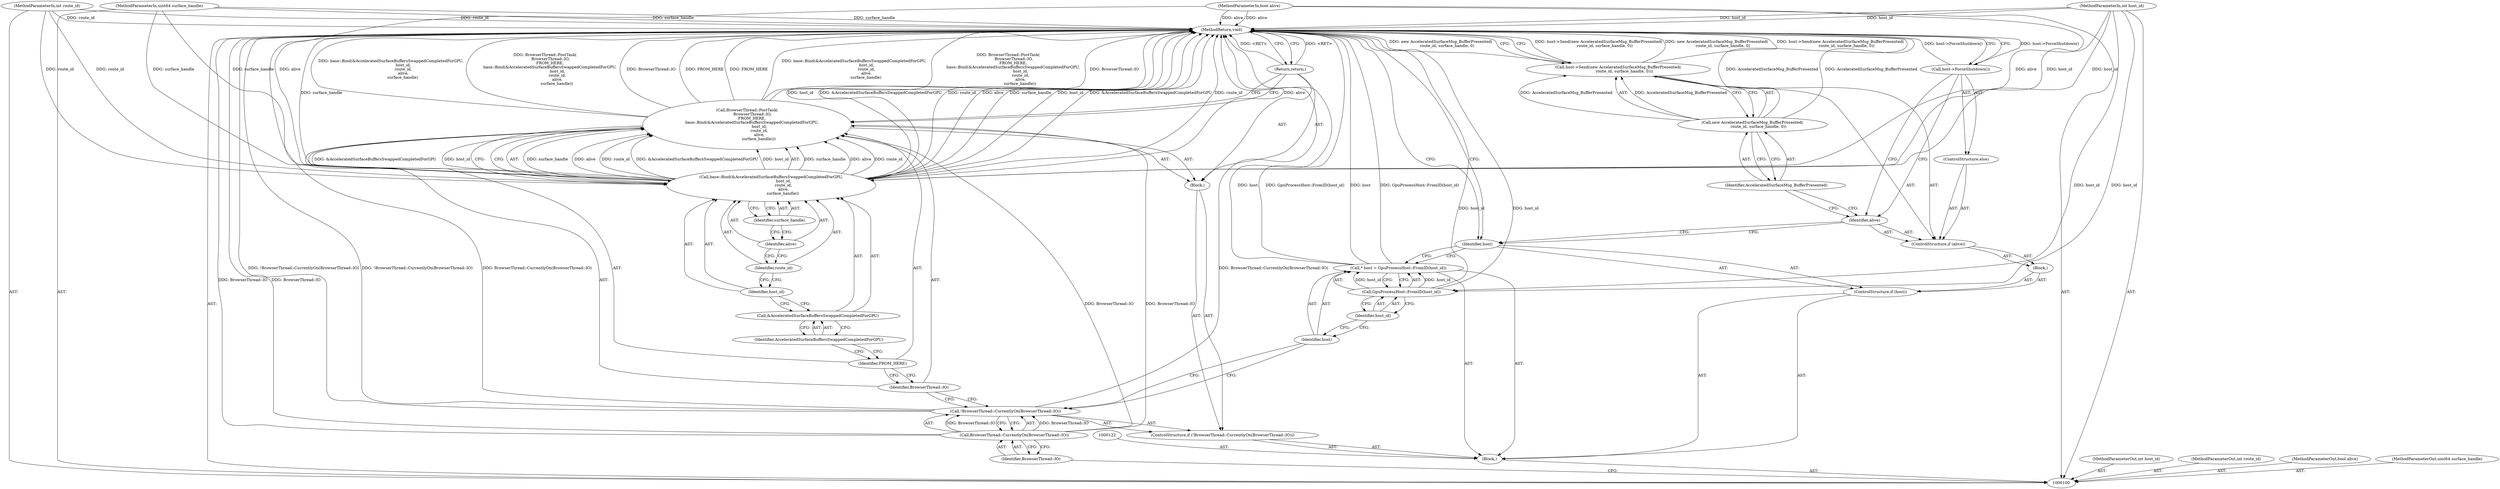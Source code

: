 digraph "0_Chrome_18d67244984a574ba2dd8779faabc0e3e34f4b76_1" {
"1000137" [label="(MethodReturn,void)"];
"1000101" [label="(MethodParameterIn,int host_id)"];
"1000191" [label="(MethodParameterOut,int host_id)"];
"1000117" [label="(Identifier,host_id)"];
"1000118" [label="(Identifier,route_id)"];
"1000119" [label="(Identifier,alive)"];
"1000120" [label="(Identifier,surface_handle)"];
"1000121" [label="(Return,return;)"];
"1000123" [label="(Call,* host = GpuProcessHost::FromID(host_id))"];
"1000124" [label="(Identifier,host)"];
"1000125" [label="(Call,GpuProcessHost::FromID(host_id))"];
"1000126" [label="(Identifier,host_id)"];
"1000129" [label="(Block,)"];
"1000127" [label="(ControlStructure,if (host))"];
"1000128" [label="(Identifier,host)"];
"1000130" [label="(ControlStructure,if (alive))"];
"1000131" [label="(Identifier,alive)"];
"1000102" [label="(MethodParameterIn,int route_id)"];
"1000192" [label="(MethodParameterOut,int route_id)"];
"1000133" [label="(Call,new AcceleratedSurfaceMsg_BufferPresented(\n          route_id, surface_handle, 0))"];
"1000134" [label="(Identifier,AcceleratedSurfaceMsg_BufferPresented)"];
"1000132" [label="(Call,host->Send(new AcceleratedSurfaceMsg_BufferPresented(\n          route_id, surface_handle, 0)))"];
"1000135" [label="(ControlStructure,else)"];
"1000136" [label="(Call,host->ForceShutdown())"];
"1000103" [label="(MethodParameterIn,bool alive)"];
"1000193" [label="(MethodParameterOut,bool alive)"];
"1000104" [label="(MethodParameterIn,uint64 surface_handle)"];
"1000194" [label="(MethodParameterOut,uint64 surface_handle)"];
"1000105" [label="(Block,)"];
"1000106" [label="(ControlStructure,if (!BrowserThread::CurrentlyOn(BrowserThread::IO)))"];
"1000109" [label="(Identifier,BrowserThread::IO)"];
"1000110" [label="(Block,)"];
"1000107" [label="(Call,!BrowserThread::CurrentlyOn(BrowserThread::IO))"];
"1000108" [label="(Call,BrowserThread::CurrentlyOn(BrowserThread::IO))"];
"1000111" [label="(Call,BrowserThread::PostTask(\n         BrowserThread::IO,\n        FROM_HERE,\n        base::Bind(&AcceleratedSurfaceBuffersSwappedCompletedForGPU,\n                    host_id,\n                    route_id,\n                    alive,\n                   surface_handle)))"];
"1000112" [label="(Identifier,BrowserThread::IO)"];
"1000113" [label="(Identifier,FROM_HERE)"];
"1000115" [label="(Call,&AcceleratedSurfaceBuffersSwappedCompletedForGPU)"];
"1000116" [label="(Identifier,AcceleratedSurfaceBuffersSwappedCompletedForGPU)"];
"1000114" [label="(Call,base::Bind(&AcceleratedSurfaceBuffersSwappedCompletedForGPU,\n                    host_id,\n                    route_id,\n                    alive,\n                   surface_handle))"];
"1000137" -> "1000100"  [label="AST: "];
"1000137" -> "1000121"  [label="CFG: "];
"1000137" -> "1000132"  [label="CFG: "];
"1000137" -> "1000136"  [label="CFG: "];
"1000137" -> "1000128"  [label="CFG: "];
"1000121" -> "1000137"  [label="DDG: <RET>"];
"1000114" -> "1000137"  [label="DDG: host_id"];
"1000114" -> "1000137"  [label="DDG: &AcceleratedSurfaceBuffersSwappedCompletedForGPU"];
"1000114" -> "1000137"  [label="DDG: route_id"];
"1000114" -> "1000137"  [label="DDG: alive"];
"1000114" -> "1000137"  [label="DDG: surface_handle"];
"1000125" -> "1000137"  [label="DDG: host_id"];
"1000123" -> "1000137"  [label="DDG: GpuProcessHost::FromID(host_id)"];
"1000123" -> "1000137"  [label="DDG: host"];
"1000107" -> "1000137"  [label="DDG: BrowserThread::CurrentlyOn(BrowserThread::IO)"];
"1000107" -> "1000137"  [label="DDG: !BrowserThread::CurrentlyOn(BrowserThread::IO)"];
"1000104" -> "1000137"  [label="DDG: surface_handle"];
"1000111" -> "1000137"  [label="DDG: base::Bind(&AcceleratedSurfaceBuffersSwappedCompletedForGPU,\n                    host_id,\n                    route_id,\n                    alive,\n                   surface_handle)"];
"1000111" -> "1000137"  [label="DDG: BrowserThread::PostTask(\n         BrowserThread::IO,\n        FROM_HERE,\n        base::Bind(&AcceleratedSurfaceBuffersSwappedCompletedForGPU,\n                    host_id,\n                    route_id,\n                    alive,\n                   surface_handle))"];
"1000111" -> "1000137"  [label="DDG: BrowserThread::IO"];
"1000111" -> "1000137"  [label="DDG: FROM_HERE"];
"1000136" -> "1000137"  [label="DDG: host->ForceShutdown()"];
"1000108" -> "1000137"  [label="DDG: BrowserThread::IO"];
"1000132" -> "1000137"  [label="DDG: host->Send(new AcceleratedSurfaceMsg_BufferPresented(\n          route_id, surface_handle, 0))"];
"1000132" -> "1000137"  [label="DDG: new AcceleratedSurfaceMsg_BufferPresented(\n          route_id, surface_handle, 0)"];
"1000103" -> "1000137"  [label="DDG: alive"];
"1000133" -> "1000137"  [label="DDG: AcceleratedSurfaceMsg_BufferPresented"];
"1000102" -> "1000137"  [label="DDG: route_id"];
"1000101" -> "1000137"  [label="DDG: host_id"];
"1000101" -> "1000100"  [label="AST: "];
"1000101" -> "1000137"  [label="DDG: host_id"];
"1000101" -> "1000114"  [label="DDG: host_id"];
"1000101" -> "1000125"  [label="DDG: host_id"];
"1000191" -> "1000100"  [label="AST: "];
"1000117" -> "1000114"  [label="AST: "];
"1000117" -> "1000115"  [label="CFG: "];
"1000118" -> "1000117"  [label="CFG: "];
"1000118" -> "1000114"  [label="AST: "];
"1000118" -> "1000117"  [label="CFG: "];
"1000119" -> "1000118"  [label="CFG: "];
"1000119" -> "1000114"  [label="AST: "];
"1000119" -> "1000118"  [label="CFG: "];
"1000120" -> "1000119"  [label="CFG: "];
"1000120" -> "1000114"  [label="AST: "];
"1000120" -> "1000119"  [label="CFG: "];
"1000114" -> "1000120"  [label="CFG: "];
"1000121" -> "1000110"  [label="AST: "];
"1000121" -> "1000111"  [label="CFG: "];
"1000137" -> "1000121"  [label="CFG: "];
"1000121" -> "1000137"  [label="DDG: <RET>"];
"1000123" -> "1000105"  [label="AST: "];
"1000123" -> "1000125"  [label="CFG: "];
"1000124" -> "1000123"  [label="AST: "];
"1000125" -> "1000123"  [label="AST: "];
"1000128" -> "1000123"  [label="CFG: "];
"1000123" -> "1000137"  [label="DDG: GpuProcessHost::FromID(host_id)"];
"1000123" -> "1000137"  [label="DDG: host"];
"1000125" -> "1000123"  [label="DDG: host_id"];
"1000124" -> "1000123"  [label="AST: "];
"1000124" -> "1000107"  [label="CFG: "];
"1000126" -> "1000124"  [label="CFG: "];
"1000125" -> "1000123"  [label="AST: "];
"1000125" -> "1000126"  [label="CFG: "];
"1000126" -> "1000125"  [label="AST: "];
"1000123" -> "1000125"  [label="CFG: "];
"1000125" -> "1000137"  [label="DDG: host_id"];
"1000125" -> "1000123"  [label="DDG: host_id"];
"1000101" -> "1000125"  [label="DDG: host_id"];
"1000126" -> "1000125"  [label="AST: "];
"1000126" -> "1000124"  [label="CFG: "];
"1000125" -> "1000126"  [label="CFG: "];
"1000129" -> "1000127"  [label="AST: "];
"1000130" -> "1000129"  [label="AST: "];
"1000127" -> "1000105"  [label="AST: "];
"1000128" -> "1000127"  [label="AST: "];
"1000129" -> "1000127"  [label="AST: "];
"1000128" -> "1000127"  [label="AST: "];
"1000128" -> "1000123"  [label="CFG: "];
"1000131" -> "1000128"  [label="CFG: "];
"1000137" -> "1000128"  [label="CFG: "];
"1000130" -> "1000129"  [label="AST: "];
"1000131" -> "1000130"  [label="AST: "];
"1000132" -> "1000130"  [label="AST: "];
"1000135" -> "1000130"  [label="AST: "];
"1000131" -> "1000130"  [label="AST: "];
"1000131" -> "1000128"  [label="CFG: "];
"1000134" -> "1000131"  [label="CFG: "];
"1000136" -> "1000131"  [label="CFG: "];
"1000102" -> "1000100"  [label="AST: "];
"1000102" -> "1000137"  [label="DDG: route_id"];
"1000102" -> "1000114"  [label="DDG: route_id"];
"1000192" -> "1000100"  [label="AST: "];
"1000133" -> "1000132"  [label="AST: "];
"1000133" -> "1000134"  [label="CFG: "];
"1000134" -> "1000133"  [label="AST: "];
"1000132" -> "1000133"  [label="CFG: "];
"1000133" -> "1000137"  [label="DDG: AcceleratedSurfaceMsg_BufferPresented"];
"1000133" -> "1000132"  [label="DDG: AcceleratedSurfaceMsg_BufferPresented"];
"1000134" -> "1000133"  [label="AST: "];
"1000134" -> "1000131"  [label="CFG: "];
"1000133" -> "1000134"  [label="CFG: "];
"1000132" -> "1000130"  [label="AST: "];
"1000132" -> "1000133"  [label="CFG: "];
"1000133" -> "1000132"  [label="AST: "];
"1000137" -> "1000132"  [label="CFG: "];
"1000132" -> "1000137"  [label="DDG: host->Send(new AcceleratedSurfaceMsg_BufferPresented(\n          route_id, surface_handle, 0))"];
"1000132" -> "1000137"  [label="DDG: new AcceleratedSurfaceMsg_BufferPresented(\n          route_id, surface_handle, 0)"];
"1000133" -> "1000132"  [label="DDG: AcceleratedSurfaceMsg_BufferPresented"];
"1000135" -> "1000130"  [label="AST: "];
"1000136" -> "1000135"  [label="AST: "];
"1000136" -> "1000135"  [label="AST: "];
"1000136" -> "1000131"  [label="CFG: "];
"1000137" -> "1000136"  [label="CFG: "];
"1000136" -> "1000137"  [label="DDG: host->ForceShutdown()"];
"1000103" -> "1000100"  [label="AST: "];
"1000103" -> "1000137"  [label="DDG: alive"];
"1000103" -> "1000114"  [label="DDG: alive"];
"1000193" -> "1000100"  [label="AST: "];
"1000104" -> "1000100"  [label="AST: "];
"1000104" -> "1000137"  [label="DDG: surface_handle"];
"1000104" -> "1000114"  [label="DDG: surface_handle"];
"1000194" -> "1000100"  [label="AST: "];
"1000105" -> "1000100"  [label="AST: "];
"1000106" -> "1000105"  [label="AST: "];
"1000122" -> "1000105"  [label="AST: "];
"1000123" -> "1000105"  [label="AST: "];
"1000127" -> "1000105"  [label="AST: "];
"1000106" -> "1000105"  [label="AST: "];
"1000107" -> "1000106"  [label="AST: "];
"1000110" -> "1000106"  [label="AST: "];
"1000109" -> "1000108"  [label="AST: "];
"1000109" -> "1000100"  [label="CFG: "];
"1000108" -> "1000109"  [label="CFG: "];
"1000110" -> "1000106"  [label="AST: "];
"1000111" -> "1000110"  [label="AST: "];
"1000121" -> "1000110"  [label="AST: "];
"1000107" -> "1000106"  [label="AST: "];
"1000107" -> "1000108"  [label="CFG: "];
"1000108" -> "1000107"  [label="AST: "];
"1000112" -> "1000107"  [label="CFG: "];
"1000124" -> "1000107"  [label="CFG: "];
"1000107" -> "1000137"  [label="DDG: BrowserThread::CurrentlyOn(BrowserThread::IO)"];
"1000107" -> "1000137"  [label="DDG: !BrowserThread::CurrentlyOn(BrowserThread::IO)"];
"1000108" -> "1000107"  [label="DDG: BrowserThread::IO"];
"1000108" -> "1000107"  [label="AST: "];
"1000108" -> "1000109"  [label="CFG: "];
"1000109" -> "1000108"  [label="AST: "];
"1000107" -> "1000108"  [label="CFG: "];
"1000108" -> "1000137"  [label="DDG: BrowserThread::IO"];
"1000108" -> "1000107"  [label="DDG: BrowserThread::IO"];
"1000108" -> "1000111"  [label="DDG: BrowserThread::IO"];
"1000111" -> "1000110"  [label="AST: "];
"1000111" -> "1000114"  [label="CFG: "];
"1000112" -> "1000111"  [label="AST: "];
"1000113" -> "1000111"  [label="AST: "];
"1000114" -> "1000111"  [label="AST: "];
"1000121" -> "1000111"  [label="CFG: "];
"1000111" -> "1000137"  [label="DDG: base::Bind(&AcceleratedSurfaceBuffersSwappedCompletedForGPU,\n                    host_id,\n                    route_id,\n                    alive,\n                   surface_handle)"];
"1000111" -> "1000137"  [label="DDG: BrowserThread::PostTask(\n         BrowserThread::IO,\n        FROM_HERE,\n        base::Bind(&AcceleratedSurfaceBuffersSwappedCompletedForGPU,\n                    host_id,\n                    route_id,\n                    alive,\n                   surface_handle))"];
"1000111" -> "1000137"  [label="DDG: BrowserThread::IO"];
"1000111" -> "1000137"  [label="DDG: FROM_HERE"];
"1000108" -> "1000111"  [label="DDG: BrowserThread::IO"];
"1000114" -> "1000111"  [label="DDG: surface_handle"];
"1000114" -> "1000111"  [label="DDG: alive"];
"1000114" -> "1000111"  [label="DDG: route_id"];
"1000114" -> "1000111"  [label="DDG: &AcceleratedSurfaceBuffersSwappedCompletedForGPU"];
"1000114" -> "1000111"  [label="DDG: host_id"];
"1000112" -> "1000111"  [label="AST: "];
"1000112" -> "1000107"  [label="CFG: "];
"1000113" -> "1000112"  [label="CFG: "];
"1000113" -> "1000111"  [label="AST: "];
"1000113" -> "1000112"  [label="CFG: "];
"1000116" -> "1000113"  [label="CFG: "];
"1000115" -> "1000114"  [label="AST: "];
"1000115" -> "1000116"  [label="CFG: "];
"1000116" -> "1000115"  [label="AST: "];
"1000117" -> "1000115"  [label="CFG: "];
"1000116" -> "1000115"  [label="AST: "];
"1000116" -> "1000113"  [label="CFG: "];
"1000115" -> "1000116"  [label="CFG: "];
"1000114" -> "1000111"  [label="AST: "];
"1000114" -> "1000120"  [label="CFG: "];
"1000115" -> "1000114"  [label="AST: "];
"1000117" -> "1000114"  [label="AST: "];
"1000118" -> "1000114"  [label="AST: "];
"1000119" -> "1000114"  [label="AST: "];
"1000120" -> "1000114"  [label="AST: "];
"1000111" -> "1000114"  [label="CFG: "];
"1000114" -> "1000137"  [label="DDG: host_id"];
"1000114" -> "1000137"  [label="DDG: &AcceleratedSurfaceBuffersSwappedCompletedForGPU"];
"1000114" -> "1000137"  [label="DDG: route_id"];
"1000114" -> "1000137"  [label="DDG: alive"];
"1000114" -> "1000137"  [label="DDG: surface_handle"];
"1000114" -> "1000111"  [label="DDG: surface_handle"];
"1000114" -> "1000111"  [label="DDG: alive"];
"1000114" -> "1000111"  [label="DDG: route_id"];
"1000114" -> "1000111"  [label="DDG: &AcceleratedSurfaceBuffersSwappedCompletedForGPU"];
"1000114" -> "1000111"  [label="DDG: host_id"];
"1000101" -> "1000114"  [label="DDG: host_id"];
"1000102" -> "1000114"  [label="DDG: route_id"];
"1000103" -> "1000114"  [label="DDG: alive"];
"1000104" -> "1000114"  [label="DDG: surface_handle"];
}
